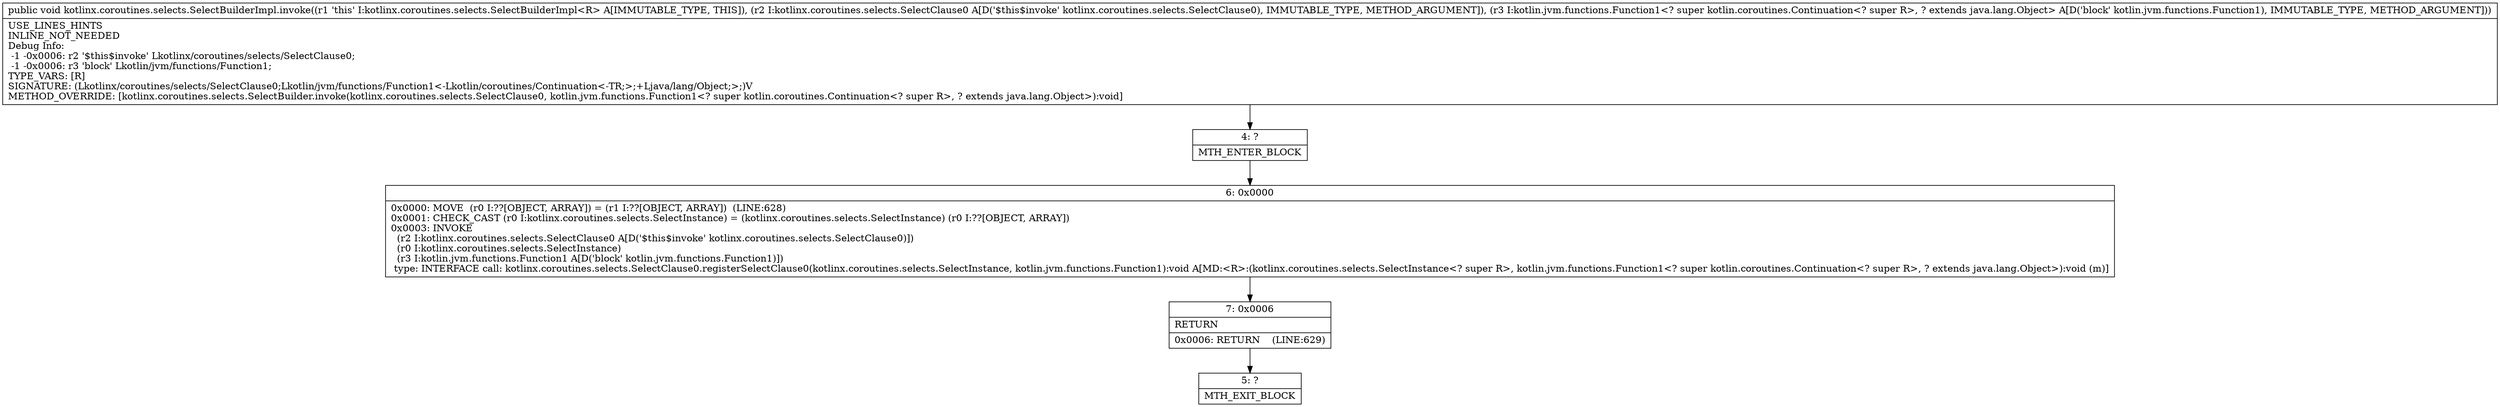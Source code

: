 digraph "CFG forkotlinx.coroutines.selects.SelectBuilderImpl.invoke(Lkotlinx\/coroutines\/selects\/SelectClause0;Lkotlin\/jvm\/functions\/Function1;)V" {
Node_4 [shape=record,label="{4\:\ ?|MTH_ENTER_BLOCK\l}"];
Node_6 [shape=record,label="{6\:\ 0x0000|0x0000: MOVE  (r0 I:??[OBJECT, ARRAY]) = (r1 I:??[OBJECT, ARRAY])  (LINE:628)\l0x0001: CHECK_CAST (r0 I:kotlinx.coroutines.selects.SelectInstance) = (kotlinx.coroutines.selects.SelectInstance) (r0 I:??[OBJECT, ARRAY]) \l0x0003: INVOKE  \l  (r2 I:kotlinx.coroutines.selects.SelectClause0 A[D('$this$invoke' kotlinx.coroutines.selects.SelectClause0)])\l  (r0 I:kotlinx.coroutines.selects.SelectInstance)\l  (r3 I:kotlin.jvm.functions.Function1 A[D('block' kotlin.jvm.functions.Function1)])\l type: INTERFACE call: kotlinx.coroutines.selects.SelectClause0.registerSelectClause0(kotlinx.coroutines.selects.SelectInstance, kotlin.jvm.functions.Function1):void A[MD:\<R\>:(kotlinx.coroutines.selects.SelectInstance\<? super R\>, kotlin.jvm.functions.Function1\<? super kotlin.coroutines.Continuation\<? super R\>, ? extends java.lang.Object\>):void (m)]\l}"];
Node_7 [shape=record,label="{7\:\ 0x0006|RETURN\l|0x0006: RETURN    (LINE:629)\l}"];
Node_5 [shape=record,label="{5\:\ ?|MTH_EXIT_BLOCK\l}"];
MethodNode[shape=record,label="{public void kotlinx.coroutines.selects.SelectBuilderImpl.invoke((r1 'this' I:kotlinx.coroutines.selects.SelectBuilderImpl\<R\> A[IMMUTABLE_TYPE, THIS]), (r2 I:kotlinx.coroutines.selects.SelectClause0 A[D('$this$invoke' kotlinx.coroutines.selects.SelectClause0), IMMUTABLE_TYPE, METHOD_ARGUMENT]), (r3 I:kotlin.jvm.functions.Function1\<? super kotlin.coroutines.Continuation\<? super R\>, ? extends java.lang.Object\> A[D('block' kotlin.jvm.functions.Function1), IMMUTABLE_TYPE, METHOD_ARGUMENT]))  | USE_LINES_HINTS\lINLINE_NOT_NEEDED\lDebug Info:\l  \-1 \-0x0006: r2 '$this$invoke' Lkotlinx\/coroutines\/selects\/SelectClause0;\l  \-1 \-0x0006: r3 'block' Lkotlin\/jvm\/functions\/Function1;\lTYPE_VARS: [R]\lSIGNATURE: (Lkotlinx\/coroutines\/selects\/SelectClause0;Lkotlin\/jvm\/functions\/Function1\<\-Lkotlin\/coroutines\/Continuation\<\-TR;\>;+Ljava\/lang\/Object;\>;)V\lMETHOD_OVERRIDE: [kotlinx.coroutines.selects.SelectBuilder.invoke(kotlinx.coroutines.selects.SelectClause0, kotlin.jvm.functions.Function1\<? super kotlin.coroutines.Continuation\<? super R\>, ? extends java.lang.Object\>):void]\l}"];
MethodNode -> Node_4;Node_4 -> Node_6;
Node_6 -> Node_7;
Node_7 -> Node_5;
}

